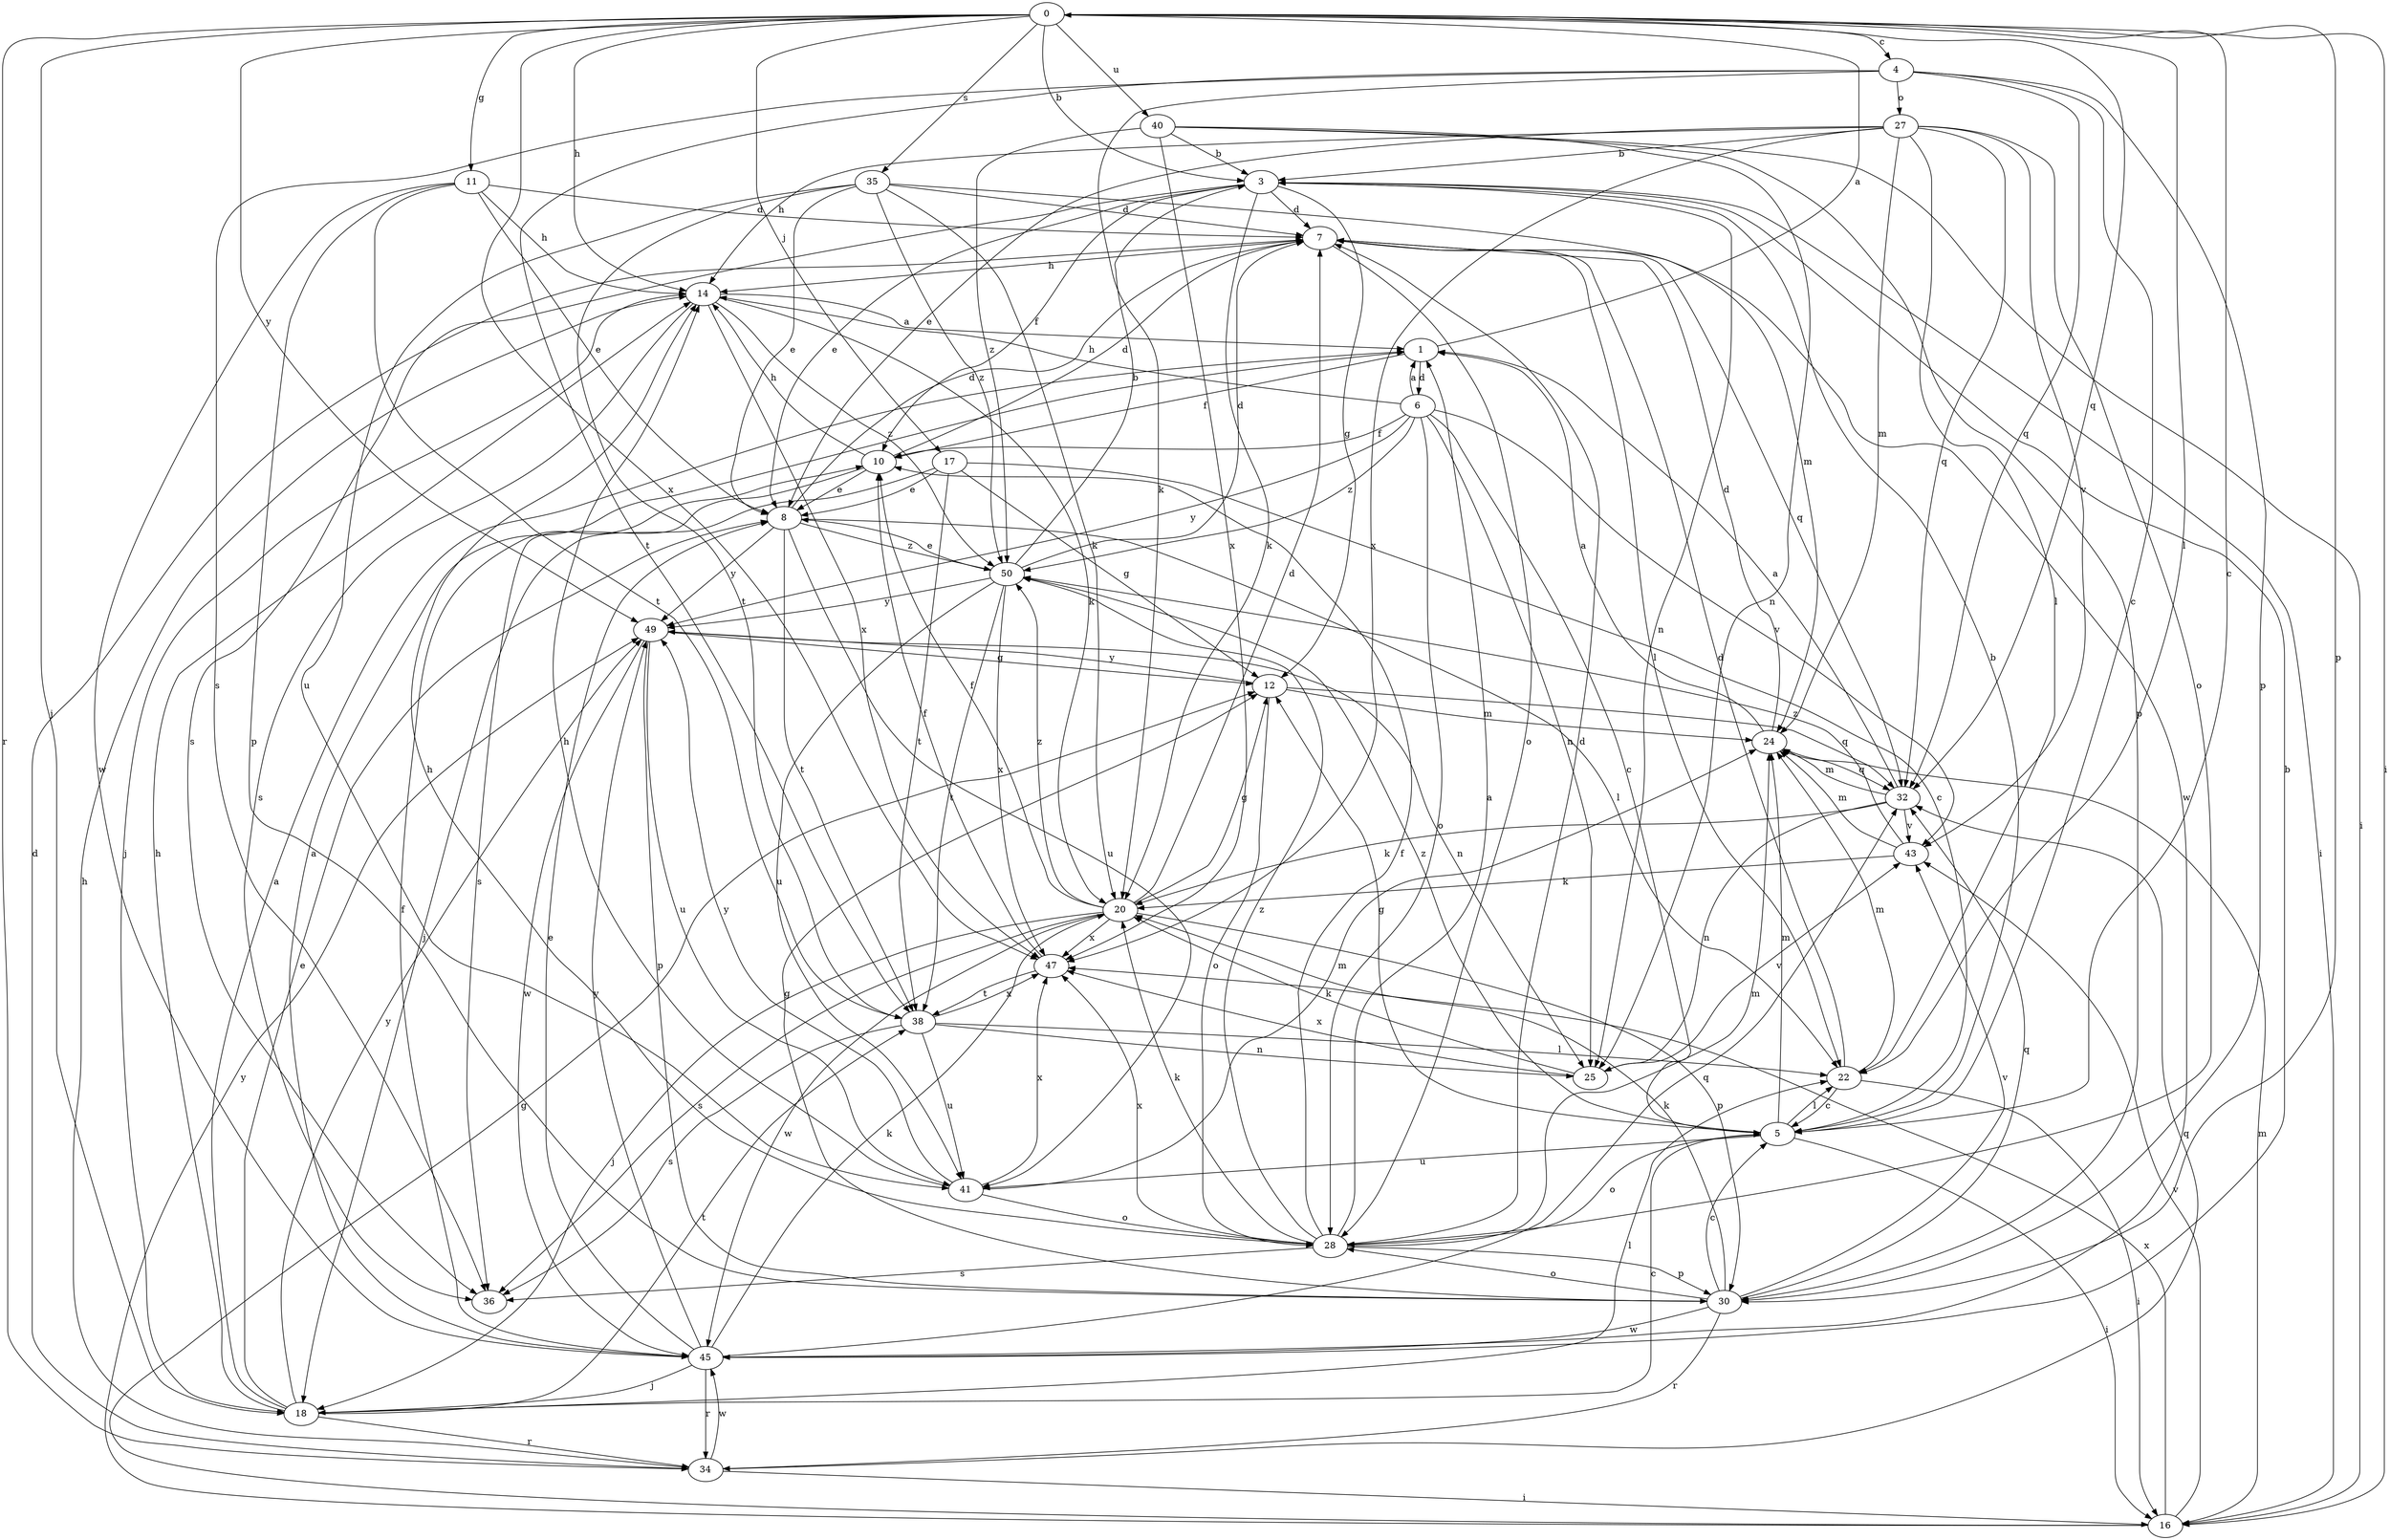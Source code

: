 strict digraph  {
0;
1;
3;
4;
5;
6;
7;
8;
10;
11;
12;
14;
16;
17;
18;
20;
22;
24;
25;
27;
28;
30;
32;
34;
35;
36;
38;
40;
41;
43;
45;
47;
49;
50;
0 -> 3  [label=b];
0 -> 4  [label=c];
0 -> 5  [label=c];
0 -> 11  [label=g];
0 -> 14  [label=h];
0 -> 16  [label=i];
0 -> 17  [label=j];
0 -> 18  [label=j];
0 -> 22  [label=l];
0 -> 30  [label=p];
0 -> 32  [label=q];
0 -> 34  [label=r];
0 -> 35  [label=s];
0 -> 40  [label=u];
0 -> 47  [label=x];
0 -> 49  [label=y];
1 -> 0  [label=a];
1 -> 6  [label=d];
1 -> 10  [label=f];
3 -> 7  [label=d];
3 -> 8  [label=e];
3 -> 10  [label=f];
3 -> 12  [label=g];
3 -> 16  [label=i];
3 -> 20  [label=k];
3 -> 25  [label=n];
3 -> 36  [label=s];
4 -> 5  [label=c];
4 -> 20  [label=k];
4 -> 27  [label=o];
4 -> 30  [label=p];
4 -> 32  [label=q];
4 -> 36  [label=s];
4 -> 38  [label=t];
5 -> 3  [label=b];
5 -> 12  [label=g];
5 -> 16  [label=i];
5 -> 22  [label=l];
5 -> 24  [label=m];
5 -> 28  [label=o];
5 -> 41  [label=u];
5 -> 50  [label=z];
6 -> 1  [label=a];
6 -> 5  [label=c];
6 -> 10  [label=f];
6 -> 14  [label=h];
6 -> 25  [label=n];
6 -> 28  [label=o];
6 -> 43  [label=v];
6 -> 49  [label=y];
6 -> 50  [label=z];
7 -> 14  [label=h];
7 -> 22  [label=l];
7 -> 28  [label=o];
7 -> 32  [label=q];
7 -> 45  [label=w];
8 -> 7  [label=d];
8 -> 22  [label=l];
8 -> 38  [label=t];
8 -> 41  [label=u];
8 -> 49  [label=y];
8 -> 50  [label=z];
10 -> 7  [label=d];
10 -> 8  [label=e];
10 -> 14  [label=h];
10 -> 36  [label=s];
11 -> 7  [label=d];
11 -> 8  [label=e];
11 -> 14  [label=h];
11 -> 30  [label=p];
11 -> 38  [label=t];
11 -> 45  [label=w];
12 -> 24  [label=m];
12 -> 28  [label=o];
12 -> 32  [label=q];
12 -> 49  [label=y];
14 -> 1  [label=a];
14 -> 18  [label=j];
14 -> 20  [label=k];
14 -> 36  [label=s];
14 -> 47  [label=x];
14 -> 50  [label=z];
16 -> 12  [label=g];
16 -> 24  [label=m];
16 -> 43  [label=v];
16 -> 47  [label=x];
16 -> 49  [label=y];
17 -> 5  [label=c];
17 -> 8  [label=e];
17 -> 12  [label=g];
17 -> 18  [label=j];
17 -> 38  [label=t];
18 -> 1  [label=a];
18 -> 5  [label=c];
18 -> 8  [label=e];
18 -> 14  [label=h];
18 -> 22  [label=l];
18 -> 34  [label=r];
18 -> 38  [label=t];
18 -> 49  [label=y];
20 -> 7  [label=d];
20 -> 10  [label=f];
20 -> 12  [label=g];
20 -> 18  [label=j];
20 -> 30  [label=p];
20 -> 36  [label=s];
20 -> 45  [label=w];
20 -> 47  [label=x];
20 -> 50  [label=z];
22 -> 5  [label=c];
22 -> 7  [label=d];
22 -> 16  [label=i];
22 -> 24  [label=m];
24 -> 1  [label=a];
24 -> 7  [label=d];
24 -> 32  [label=q];
25 -> 20  [label=k];
25 -> 43  [label=v];
25 -> 47  [label=x];
27 -> 3  [label=b];
27 -> 8  [label=e];
27 -> 14  [label=h];
27 -> 22  [label=l];
27 -> 24  [label=m];
27 -> 28  [label=o];
27 -> 32  [label=q];
27 -> 43  [label=v];
27 -> 47  [label=x];
28 -> 1  [label=a];
28 -> 7  [label=d];
28 -> 10  [label=f];
28 -> 14  [label=h];
28 -> 20  [label=k];
28 -> 24  [label=m];
28 -> 30  [label=p];
28 -> 36  [label=s];
28 -> 47  [label=x];
28 -> 50  [label=z];
30 -> 5  [label=c];
30 -> 12  [label=g];
30 -> 20  [label=k];
30 -> 28  [label=o];
30 -> 32  [label=q];
30 -> 34  [label=r];
30 -> 43  [label=v];
30 -> 45  [label=w];
32 -> 1  [label=a];
32 -> 20  [label=k];
32 -> 24  [label=m];
32 -> 25  [label=n];
32 -> 43  [label=v];
34 -> 7  [label=d];
34 -> 14  [label=h];
34 -> 16  [label=i];
34 -> 32  [label=q];
34 -> 45  [label=w];
35 -> 7  [label=d];
35 -> 8  [label=e];
35 -> 20  [label=k];
35 -> 24  [label=m];
35 -> 38  [label=t];
35 -> 41  [label=u];
35 -> 50  [label=z];
38 -> 22  [label=l];
38 -> 25  [label=n];
38 -> 36  [label=s];
38 -> 41  [label=u];
38 -> 47  [label=x];
40 -> 3  [label=b];
40 -> 16  [label=i];
40 -> 25  [label=n];
40 -> 30  [label=p];
40 -> 47  [label=x];
40 -> 50  [label=z];
41 -> 14  [label=h];
41 -> 24  [label=m];
41 -> 28  [label=o];
41 -> 47  [label=x];
41 -> 49  [label=y];
43 -> 20  [label=k];
43 -> 24  [label=m];
43 -> 50  [label=z];
45 -> 1  [label=a];
45 -> 3  [label=b];
45 -> 8  [label=e];
45 -> 10  [label=f];
45 -> 18  [label=j];
45 -> 20  [label=k];
45 -> 32  [label=q];
45 -> 34  [label=r];
45 -> 49  [label=y];
47 -> 10  [label=f];
47 -> 38  [label=t];
49 -> 12  [label=g];
49 -> 25  [label=n];
49 -> 30  [label=p];
49 -> 41  [label=u];
49 -> 45  [label=w];
50 -> 3  [label=b];
50 -> 7  [label=d];
50 -> 8  [label=e];
50 -> 38  [label=t];
50 -> 41  [label=u];
50 -> 47  [label=x];
50 -> 49  [label=y];
}
